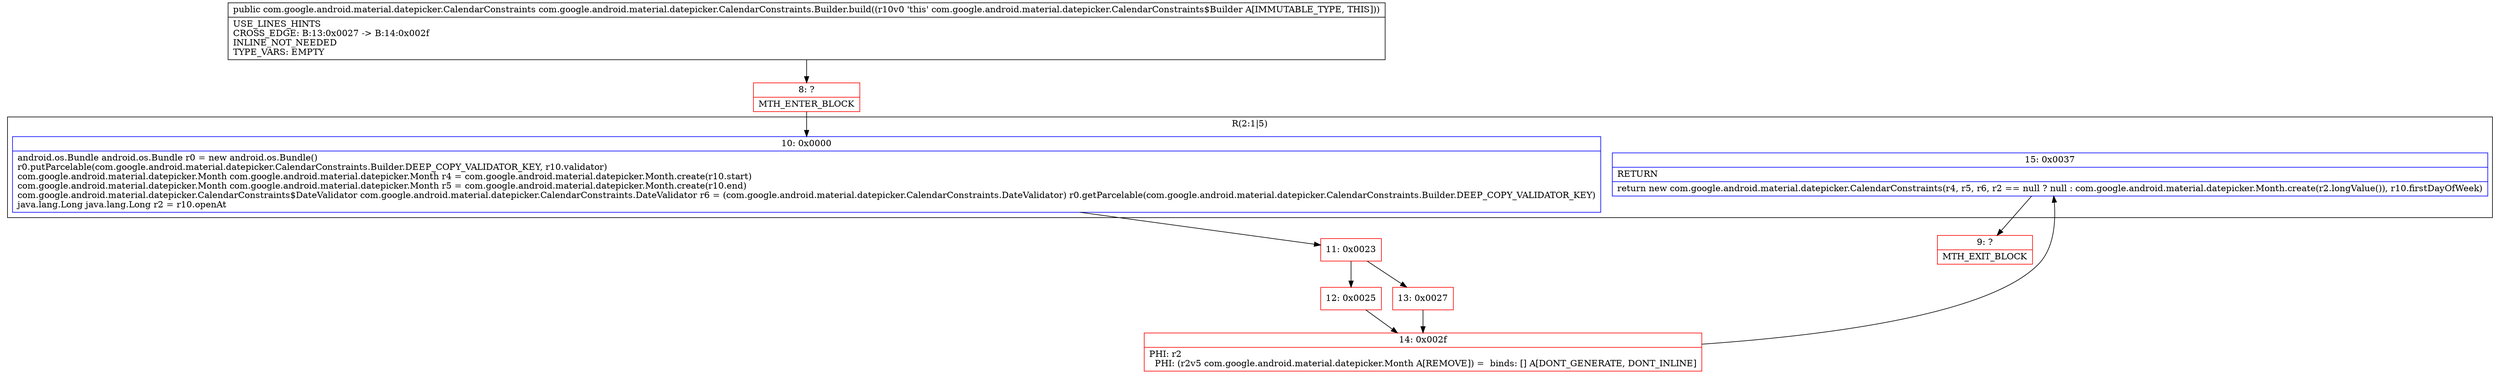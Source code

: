 digraph "CFG forcom.google.android.material.datepicker.CalendarConstraints.Builder.build()Lcom\/google\/android\/material\/datepicker\/CalendarConstraints;" {
subgraph cluster_Region_314994352 {
label = "R(2:1|5)";
node [shape=record,color=blue];
Node_10 [shape=record,label="{10\:\ 0x0000|android.os.Bundle android.os.Bundle r0 = new android.os.Bundle()\lr0.putParcelable(com.google.android.material.datepicker.CalendarConstraints.Builder.DEEP_COPY_VALIDATOR_KEY, r10.validator)\lcom.google.android.material.datepicker.Month com.google.android.material.datepicker.Month r4 = com.google.android.material.datepicker.Month.create(r10.start)\lcom.google.android.material.datepicker.Month com.google.android.material.datepicker.Month r5 = com.google.android.material.datepicker.Month.create(r10.end)\lcom.google.android.material.datepicker.CalendarConstraints$DateValidator com.google.android.material.datepicker.CalendarConstraints.DateValidator r6 = (com.google.android.material.datepicker.CalendarConstraints.DateValidator) r0.getParcelable(com.google.android.material.datepicker.CalendarConstraints.Builder.DEEP_COPY_VALIDATOR_KEY)\ljava.lang.Long java.lang.Long r2 = r10.openAt\l}"];
Node_15 [shape=record,label="{15\:\ 0x0037|RETURN\l|return new com.google.android.material.datepicker.CalendarConstraints(r4, r5, r6, r2 == null ? null : com.google.android.material.datepicker.Month.create(r2.longValue()), r10.firstDayOfWeek)\l}"];
}
Node_8 [shape=record,color=red,label="{8\:\ ?|MTH_ENTER_BLOCK\l}"];
Node_11 [shape=record,color=red,label="{11\:\ 0x0023}"];
Node_12 [shape=record,color=red,label="{12\:\ 0x0025}"];
Node_14 [shape=record,color=red,label="{14\:\ 0x002f|PHI: r2 \l  PHI: (r2v5 com.google.android.material.datepicker.Month A[REMOVE]) =  binds: [] A[DONT_GENERATE, DONT_INLINE]\l}"];
Node_9 [shape=record,color=red,label="{9\:\ ?|MTH_EXIT_BLOCK\l}"];
Node_13 [shape=record,color=red,label="{13\:\ 0x0027}"];
MethodNode[shape=record,label="{public com.google.android.material.datepicker.CalendarConstraints com.google.android.material.datepicker.CalendarConstraints.Builder.build((r10v0 'this' com.google.android.material.datepicker.CalendarConstraints$Builder A[IMMUTABLE_TYPE, THIS]))  | USE_LINES_HINTS\lCROSS_EDGE: B:13:0x0027 \-\> B:14:0x002f\lINLINE_NOT_NEEDED\lTYPE_VARS: EMPTY\l}"];
MethodNode -> Node_8;Node_10 -> Node_11;
Node_15 -> Node_9;
Node_8 -> Node_10;
Node_11 -> Node_12;
Node_11 -> Node_13;
Node_12 -> Node_14;
Node_14 -> Node_15;
Node_13 -> Node_14;
}

